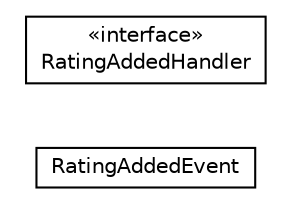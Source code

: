 #!/usr/local/bin/dot
#
# Class diagram 
# Generated by UMLGraph version R5_6-24-gf6e263 (http://www.umlgraph.org/)
#

digraph G {
	edge [fontname="Helvetica",fontsize=10,labelfontname="Helvetica",labelfontsize=10];
	node [fontname="Helvetica",fontsize=10,shape=plaintext];
	nodesep=0.25;
	ranksep=0.5;
	rankdir=LR;
	// com.gwtplatform.carstore.client.application.rating.event.RatingAddedEvent
	c51301 [label=<<table title="com.gwtplatform.carstore.client.application.rating.event.RatingAddedEvent" border="0" cellborder="1" cellspacing="0" cellpadding="2" port="p" href="./RatingAddedEvent.html">
		<tr><td><table border="0" cellspacing="0" cellpadding="1">
<tr><td align="center" balign="center"> RatingAddedEvent </td></tr>
		</table></td></tr>
		</table>>, URL="./RatingAddedEvent.html", fontname="Helvetica", fontcolor="black", fontsize=10.0];
	// com.gwtplatform.carstore.client.application.rating.event.RatingAddedEvent.RatingAddedHandler
	c51302 [label=<<table title="com.gwtplatform.carstore.client.application.rating.event.RatingAddedEvent.RatingAddedHandler" border="0" cellborder="1" cellspacing="0" cellpadding="2" port="p" href="./RatingAddedEvent.RatingAddedHandler.html">
		<tr><td><table border="0" cellspacing="0" cellpadding="1">
<tr><td align="center" balign="center"> &#171;interface&#187; </td></tr>
<tr><td align="center" balign="center"> RatingAddedHandler </td></tr>
		</table></td></tr>
		</table>>, URL="./RatingAddedEvent.RatingAddedHandler.html", fontname="Helvetica", fontcolor="black", fontsize=10.0];
}


